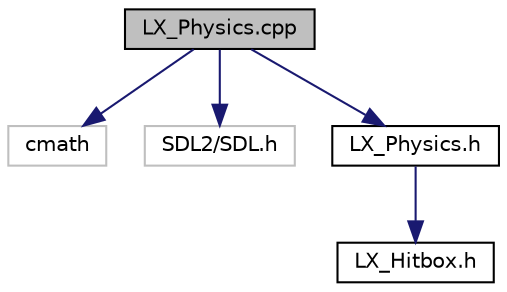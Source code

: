 digraph "LX_Physics.cpp"
{
  edge [fontname="Helvetica",fontsize="10",labelfontname="Helvetica",labelfontsize="10"];
  node [fontname="Helvetica",fontsize="10",shape=record];
  Node1 [label="LX_Physics.cpp",height=0.2,width=0.4,color="black", fillcolor="grey75", style="filled" fontcolor="black"];
  Node1 -> Node2 [color="midnightblue",fontsize="10",style="solid",fontname="Helvetica"];
  Node2 [label="cmath",height=0.2,width=0.4,color="grey75", fillcolor="white", style="filled"];
  Node1 -> Node3 [color="midnightblue",fontsize="10",style="solid",fontname="Helvetica"];
  Node3 [label="SDL2/SDL.h",height=0.2,width=0.4,color="grey75", fillcolor="white", style="filled"];
  Node1 -> Node4 [color="midnightblue",fontsize="10",style="solid",fontname="Helvetica"];
  Node4 [label="LX_Physics.h",height=0.2,width=0.4,color="black", fillcolor="white", style="filled",URL="$_l_x___physics_8h.html",tooltip="The LX_Physics Library, it will be linked with the SDL library. "];
  Node4 -> Node5 [color="midnightblue",fontsize="10",style="solid",fontname="Helvetica"];
  Node5 [label="LX_Hitbox.h",height=0.2,width=0.4,color="black", fillcolor="white", style="filled",URL="$_l_x___hitbox_8h.html",tooltip="The hitbox library. "];
}
